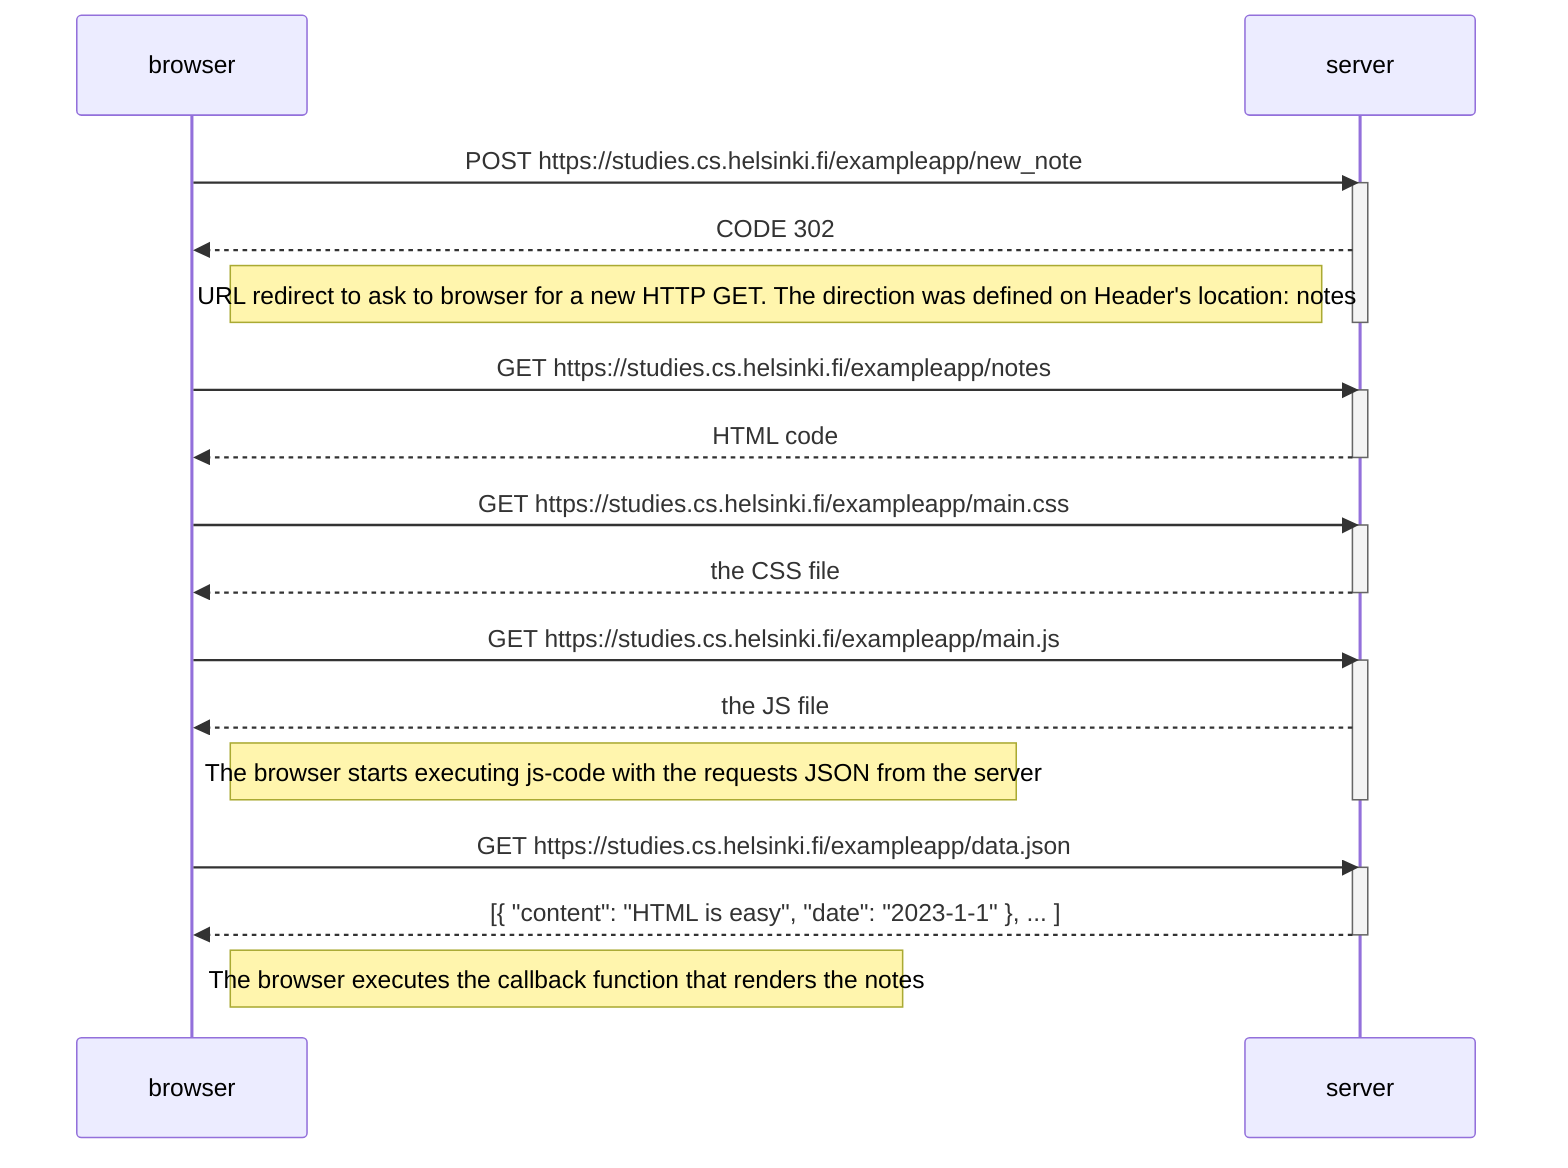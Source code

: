 sequenceDiagram
    participant browser
    participant server

    browser->>server: POST https://studies.cs.helsinki.fi/exampleapp/new_note
    activate server
    server-->>browser: CODE 302
    Note left of server: URL redirect to ask to browser for a new HTTP GET. The direction was defined on Header's location: notes
    deactivate server

    browser->>server: GET https://studies.cs.helsinki.fi/exampleapp/notes
    activate server
    server-->>browser: HTML code
    deactivate server

    browser->>server: GET https://studies.cs.helsinki.fi/exampleapp/main.css
    activate server
    server-->>browser: the CSS file
    deactivate server

    browser->>server: GET https://studies.cs.helsinki.fi/exampleapp/main.js
    activate server
    server-->>browser: the JS file
    Note right of browser: The browser starts executing js-code with the requests JSON from the server
    deactivate server

    browser->>server: GET https://studies.cs.helsinki.fi/exampleapp/data.json
    activate server
    server-->>browser: [{ "content": "HTML is easy", "date": "2023-1-1" }, ... ]
    deactivate server

    Note right of browser: The browser executes the callback function that renders the notes